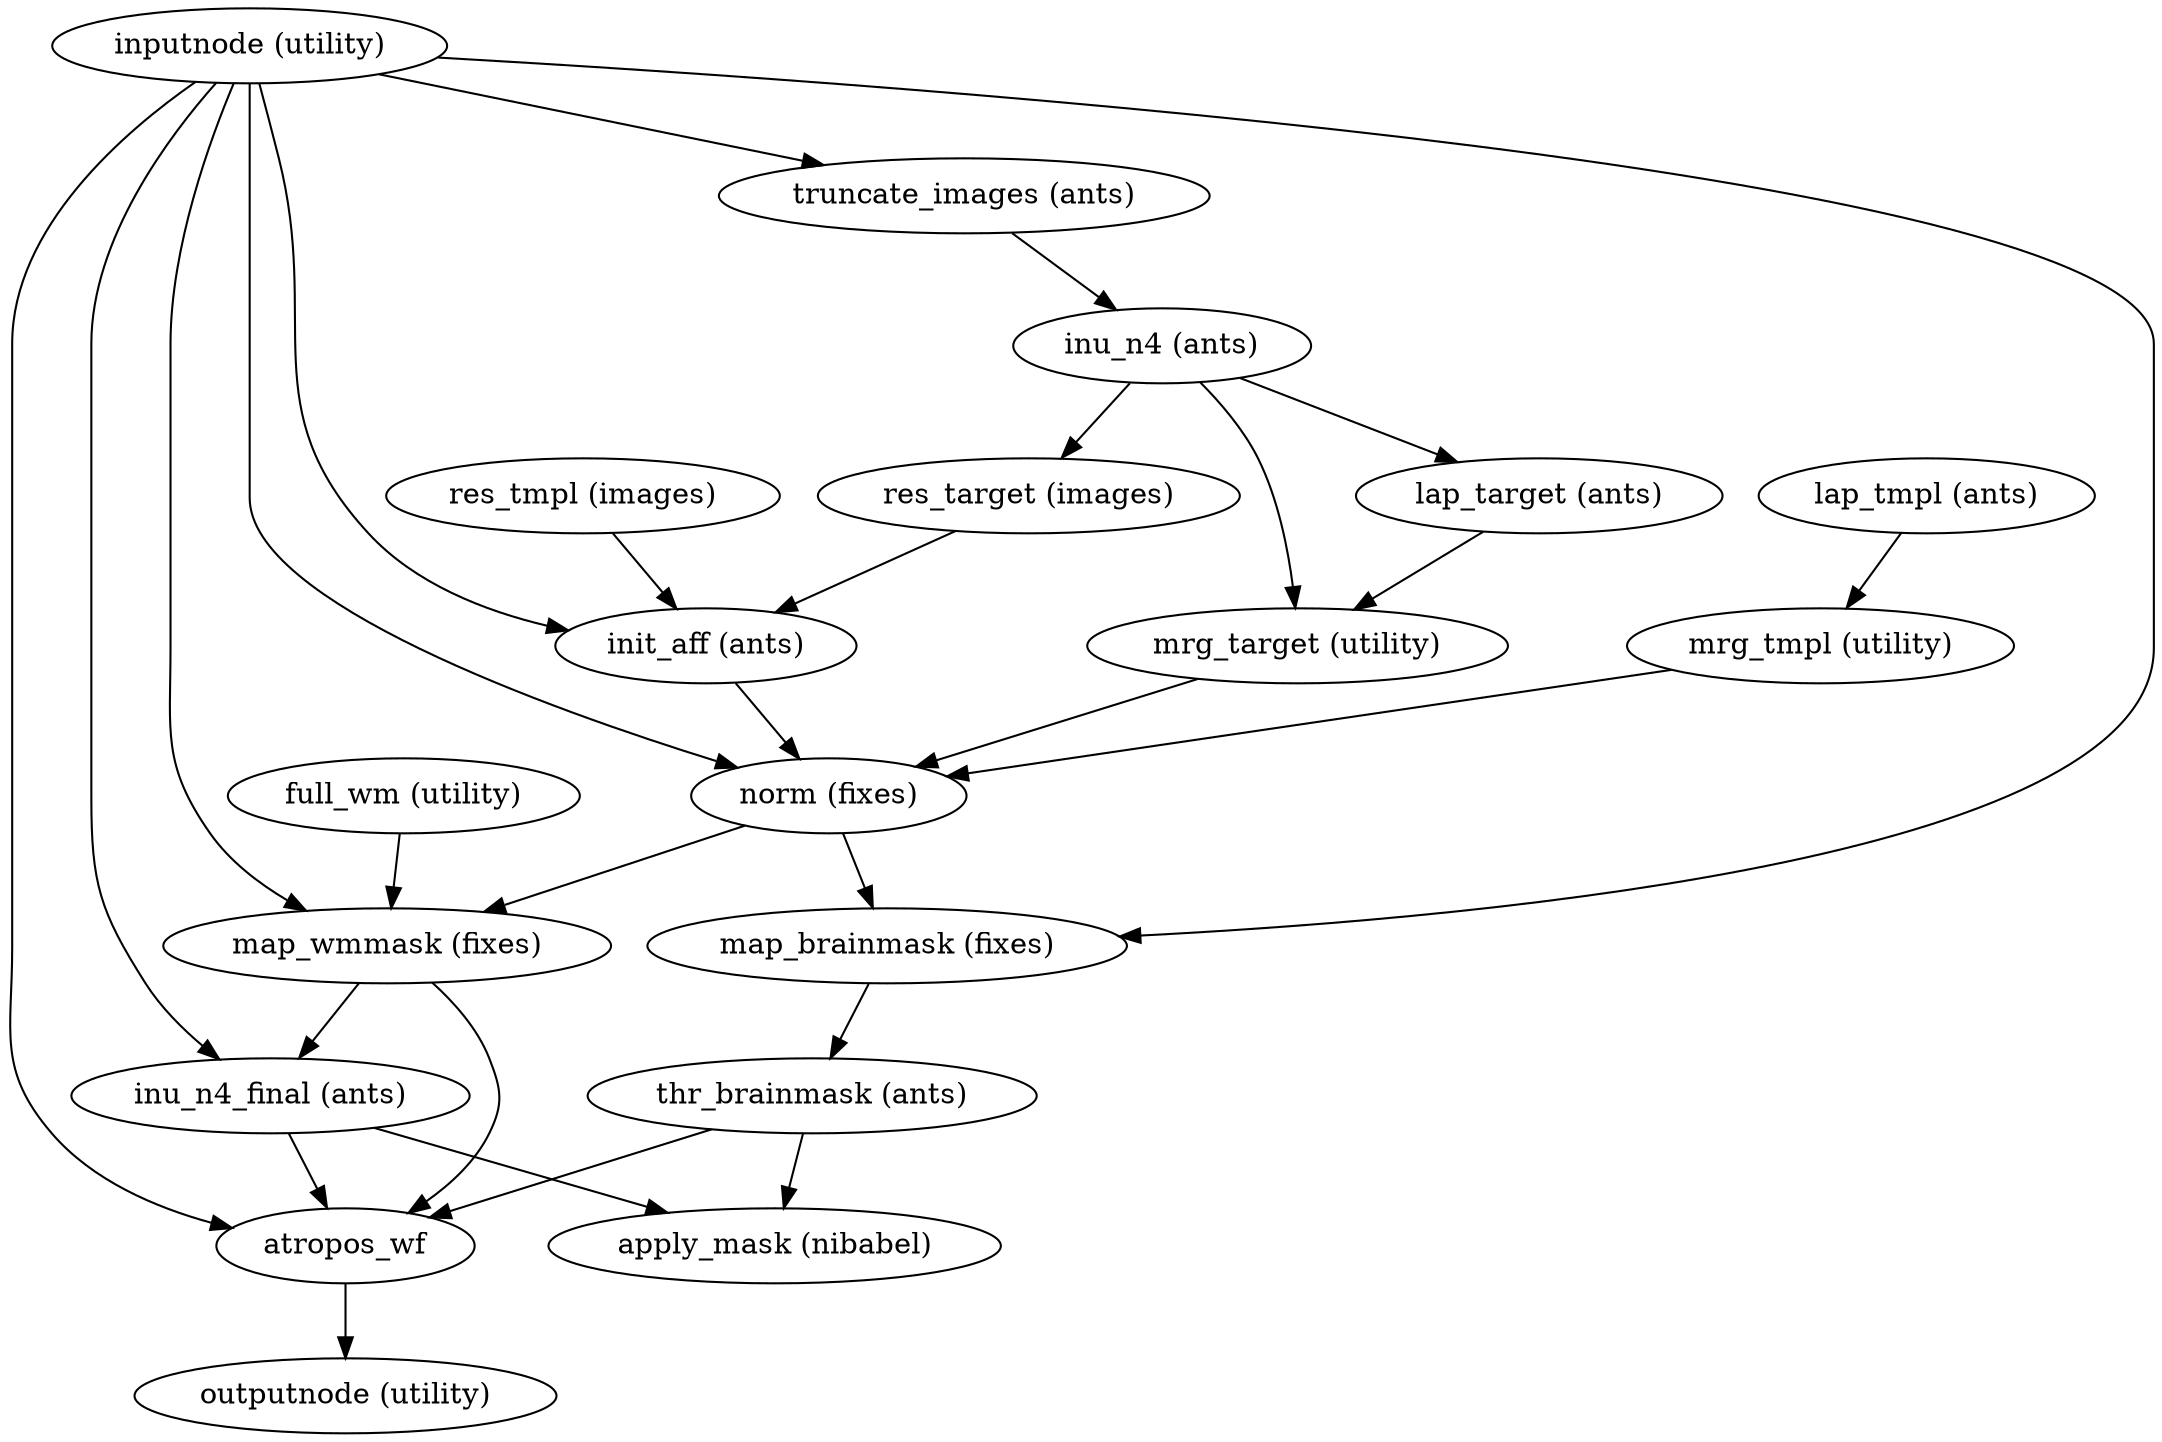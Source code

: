 strict digraph  {
"inputnode (utility)";
"truncate_images (ants)";
"inu_n4_final (ants)";
"init_aff (ants)";
"norm (fixes)";
"map_brainmask (fixes)";
"map_wmmask (fixes)";
atropos_wf;
"inu_n4 (ants)";
"apply_mask (nibabel)";
"thr_brainmask (ants)";
"res_target (images)";
"lap_target (ants)";
"mrg_target (utility)";
"res_tmpl (images)";
"full_wm (utility)";
"lap_tmpl (ants)";
"mrg_tmpl (utility)";
"outputnode (utility)";
"inputnode (utility)" -> "truncate_images (ants)";
"inputnode (utility)" -> "inu_n4_final (ants)";
"inputnode (utility)" -> "init_aff (ants)";
"inputnode (utility)" -> "norm (fixes)";
"inputnode (utility)" -> "map_brainmask (fixes)";
"inputnode (utility)" -> "map_wmmask (fixes)";
"inputnode (utility)" -> atropos_wf;
"truncate_images (ants)" -> "inu_n4 (ants)";
"inu_n4_final (ants)" -> "apply_mask (nibabel)";
"inu_n4_final (ants)" -> atropos_wf;
"init_aff (ants)" -> "norm (fixes)";
"norm (fixes)" -> "map_brainmask (fixes)";
"norm (fixes)" -> "map_wmmask (fixes)";
"map_brainmask (fixes)" -> "thr_brainmask (ants)";
"map_wmmask (fixes)" -> "inu_n4_final (ants)";
"map_wmmask (fixes)" -> atropos_wf;
atropos_wf -> "outputnode (utility)";
"inu_n4 (ants)" -> "res_target (images)";
"inu_n4 (ants)" -> "lap_target (ants)";
"inu_n4 (ants)" -> "mrg_target (utility)";
"thr_brainmask (ants)" -> "apply_mask (nibabel)";
"thr_brainmask (ants)" -> atropos_wf;
"res_target (images)" -> "init_aff (ants)";
"lap_target (ants)" -> "mrg_target (utility)";
"mrg_target (utility)" -> "norm (fixes)";
"res_tmpl (images)" -> "init_aff (ants)";
"full_wm (utility)" -> "map_wmmask (fixes)";
"lap_tmpl (ants)" -> "mrg_tmpl (utility)";
"mrg_tmpl (utility)" -> "norm (fixes)";
}
